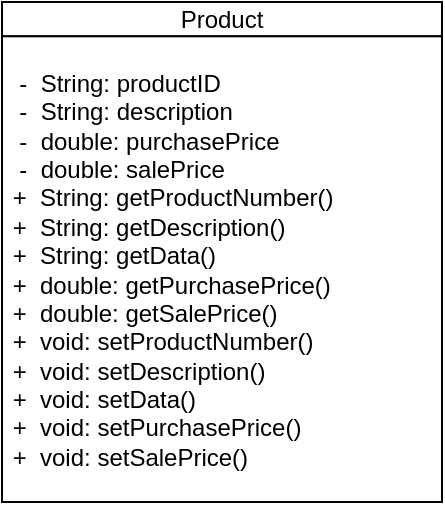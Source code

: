 <mxfile version="12.6.6" type="github">
  <diagram id="CLRaHryyYa0xOvTVhCor" name="Page-1">
    <mxGraphModel dx="706" dy="446" grid="1" gridSize="10" guides="1" tooltips="1" connect="1" arrows="1" fold="1" page="1" pageScale="1" pageWidth="850" pageHeight="1100" math="0" shadow="0">
      <root>
        <mxCell id="0"/>
        <mxCell id="1" parent="0"/>
        <mxCell id="xvll8Nh_N9pdd9aSw5_w-8" value="-" style="group" parent="1" vertex="1" connectable="0">
          <mxGeometry x="210" y="30" width="220" height="250" as="geometry"/>
        </mxCell>
        <mxCell id="xvll8Nh_N9pdd9aSw5_w-6" value="Product" style="text;html=1;align=center;verticalAlign=middle;whiteSpace=wrap;rounded=0;strokeColor=#000000;fillColor=#ffffff;" parent="xvll8Nh_N9pdd9aSw5_w-8" vertex="1">
          <mxGeometry width="220.0" height="17.157" as="geometry"/>
        </mxCell>
        <mxCell id="xvll8Nh_N9pdd9aSw5_w-7" value="&amp;nbsp; -&amp;nbsp; String: productID&lt;br&gt;&amp;nbsp; -&amp;nbsp; String: description&lt;br&gt;&amp;nbsp; -&amp;nbsp; double: purchasePrice&lt;br&gt;&amp;nbsp; -&amp;nbsp; double: salePrice&lt;br&gt;&amp;nbsp;+&amp;nbsp; String: getProductNumber()&lt;br&gt;&amp;nbsp;+&amp;nbsp; String: getDescription()&lt;br&gt;&amp;nbsp;+&amp;nbsp; String: getData()&lt;br&gt;&amp;nbsp;+&amp;nbsp; double: getPurchasePrice()&lt;br&gt;&amp;nbsp;+&amp;nbsp; double: getSalePrice()&lt;br&gt;&amp;nbsp;+&amp;nbsp; void: setProductNumber()&lt;br&gt;&amp;nbsp;+&amp;nbsp; void: setDescription()&lt;br&gt;&amp;nbsp;+&amp;nbsp; void: setData()&lt;br&gt;&amp;nbsp;+&amp;nbsp; void: setPurchasePrice()&lt;br&gt;&amp;nbsp;+&amp;nbsp; void: setSalePrice()" style="text;html=1;align=left;verticalAlign=middle;whiteSpace=wrap;rounded=0;strokeColor=#000000;fillColor=#ffffff;" parent="xvll8Nh_N9pdd9aSw5_w-8" vertex="1">
          <mxGeometry y="17.155" width="220.0" height="232.845" as="geometry"/>
        </mxCell>
      </root>
    </mxGraphModel>
  </diagram>
</mxfile>
